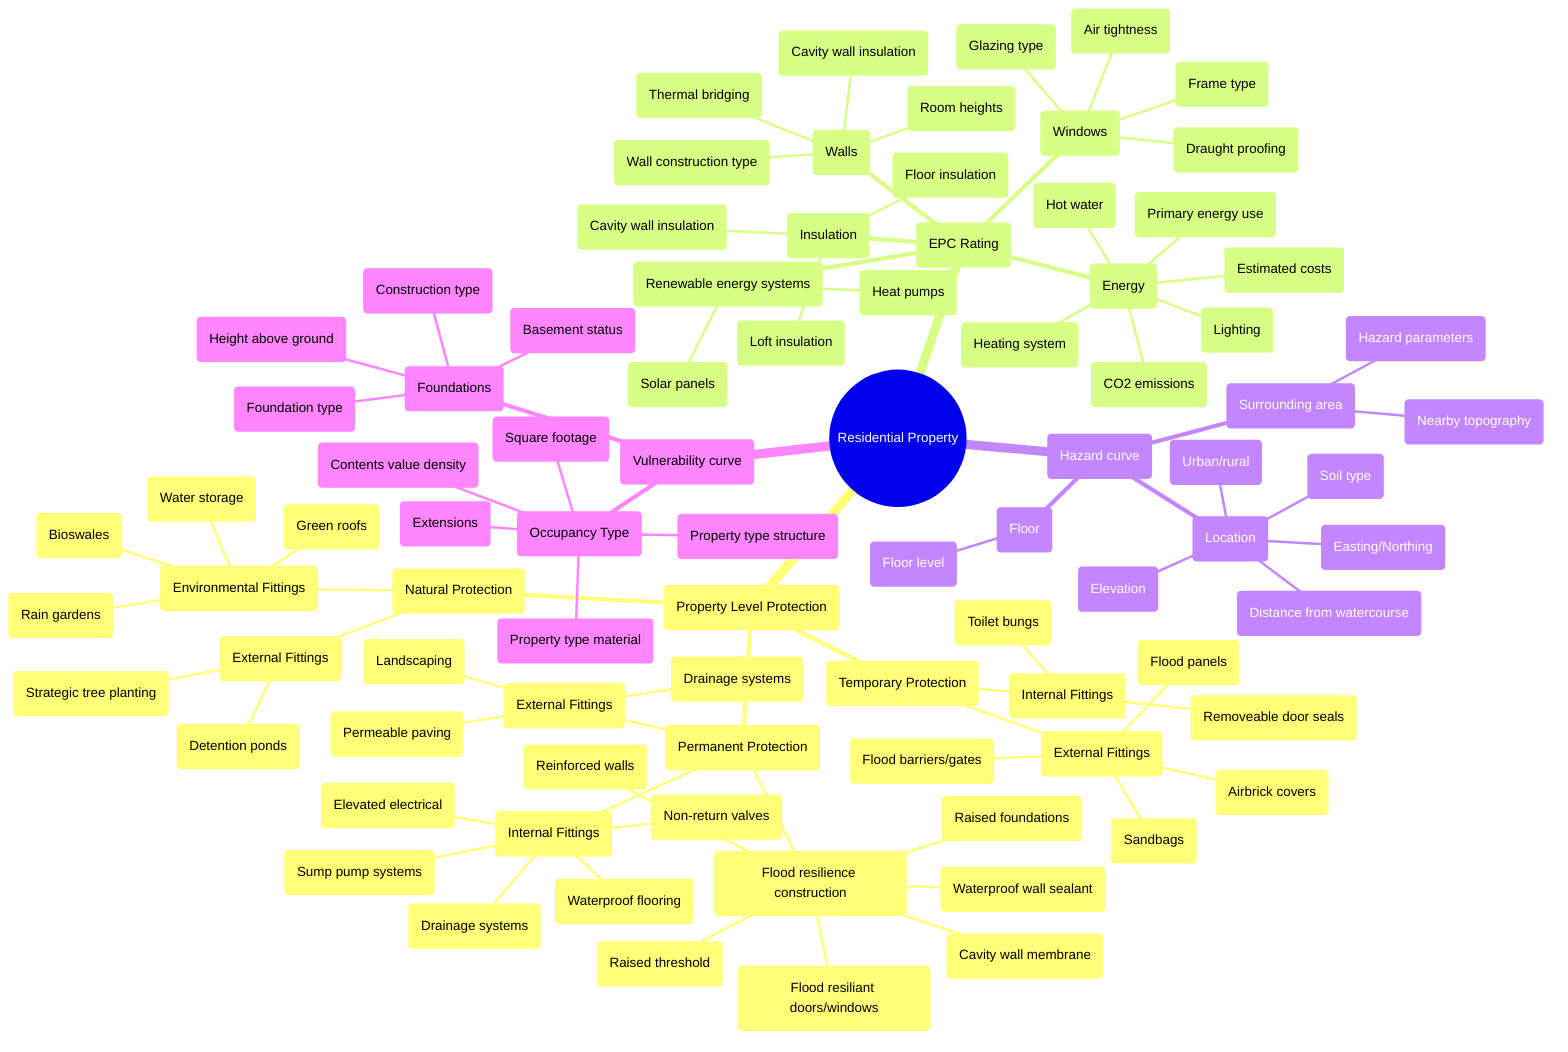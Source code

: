 mindmap
  root((Residential Property))
    (Property Level Protection)
      (Temporary Protection)
        (External Fittings)
          (Flood barriers/gates)
          (Sandbags)
          (Flood panels)
          (Airbrick covers)
        (Internal Fittings)
          (Toilet bungs)
          (Removeable door seals)
      (Permanent Protection)
        (Flood resilience construction)
          (Raised threshold)
          (Waterproof wall sealant)
          (Cavity wall membrane)
          (Flood resiliant doors/windows)
          (Raised foundations)
          (Reinforced walls)
        (Internal Fittings)
          (Elevated electrical)
          (Non-return valves)
          (Sump pump systems)
          (Waterproof flooring)
          (Drainage systems)
        (External Fittings)
          (Permeable paving)
          (Drainage systems)
          (Landscaping)
      (Natural Protection)
        (Environmental Fittings)
          (Rain gardens)
          (Green roofs)
          (Bioswales)
          (Water storage)
        (External Fittings)
          (Detention ponds)
          (Strategic tree planting)
    (EPC Rating)
      (Walls)
        (Wall construction type)
        (Cavity wall insulation)
        (Thermal bridging)
        (Room heights)
      (Insulation)
        (Cavity wall insulation)
        (Loft insulation)
        (Floor insulation)
      (Energy)
        (Heating system)
        (Hot water)
        (Lighting)
        (Estimated costs)
        (CO2 emissions)
        (Primary energy use)
      (Windows)
        (Draught proofing)
        (Air tightness)
        (Glazing type)
        (Frame type)
      (Renewable energy systems)
        (Solar panels)
        (Heat pumps)
    (Hazard curve)
      (Location)
        (Easting/Northing)
        (Distance from watercourse)
        (Soil type)
        (Urban/rural)
        (Elevation)
      (Floor)
        (Floor level)
      (Surrounding area)
        (Nearby topography)
        (Hazard parameters)
    (Vulnerability curve)
      (Foundations)
        (Height above ground)
        (Basement status)
        (Foundation type)
        (Construction type)
      (Occupancy Type)
        (Contents value density)
        (Property type material)
        (Property type structure)
        (Square footage)
        (Extensions)
